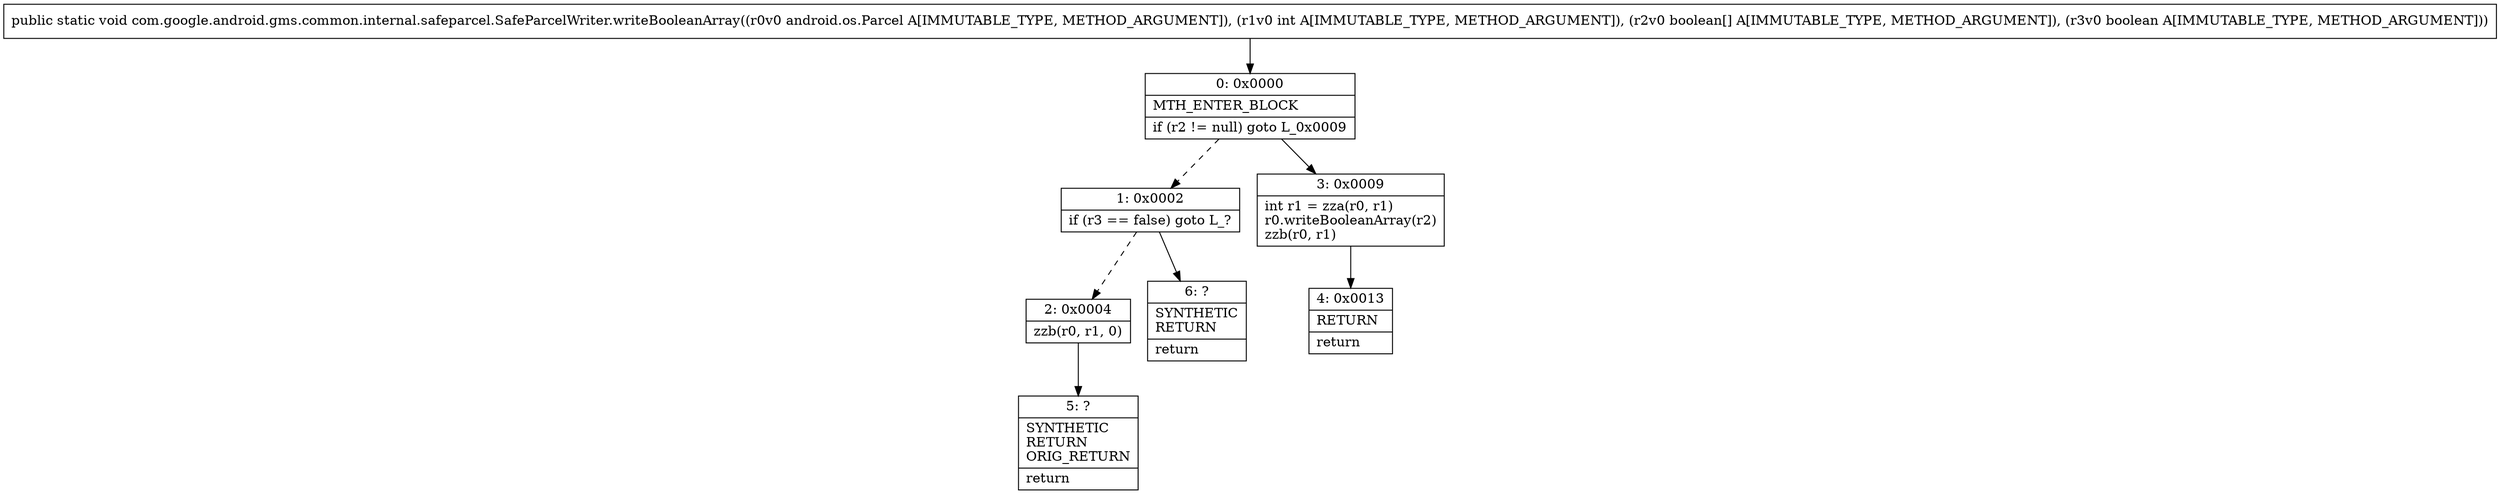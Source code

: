 digraph "CFG forcom.google.android.gms.common.internal.safeparcel.SafeParcelWriter.writeBooleanArray(Landroid\/os\/Parcel;I[ZZ)V" {
Node_0 [shape=record,label="{0\:\ 0x0000|MTH_ENTER_BLOCK\l|if (r2 != null) goto L_0x0009\l}"];
Node_1 [shape=record,label="{1\:\ 0x0002|if (r3 == false) goto L_?\l}"];
Node_2 [shape=record,label="{2\:\ 0x0004|zzb(r0, r1, 0)\l}"];
Node_3 [shape=record,label="{3\:\ 0x0009|int r1 = zza(r0, r1)\lr0.writeBooleanArray(r2)\lzzb(r0, r1)\l}"];
Node_4 [shape=record,label="{4\:\ 0x0013|RETURN\l|return\l}"];
Node_5 [shape=record,label="{5\:\ ?|SYNTHETIC\lRETURN\lORIG_RETURN\l|return\l}"];
Node_6 [shape=record,label="{6\:\ ?|SYNTHETIC\lRETURN\l|return\l}"];
MethodNode[shape=record,label="{public static void com.google.android.gms.common.internal.safeparcel.SafeParcelWriter.writeBooleanArray((r0v0 android.os.Parcel A[IMMUTABLE_TYPE, METHOD_ARGUMENT]), (r1v0 int A[IMMUTABLE_TYPE, METHOD_ARGUMENT]), (r2v0 boolean[] A[IMMUTABLE_TYPE, METHOD_ARGUMENT]), (r3v0 boolean A[IMMUTABLE_TYPE, METHOD_ARGUMENT])) }"];
MethodNode -> Node_0;
Node_0 -> Node_1[style=dashed];
Node_0 -> Node_3;
Node_1 -> Node_2[style=dashed];
Node_1 -> Node_6;
Node_2 -> Node_5;
Node_3 -> Node_4;
}

